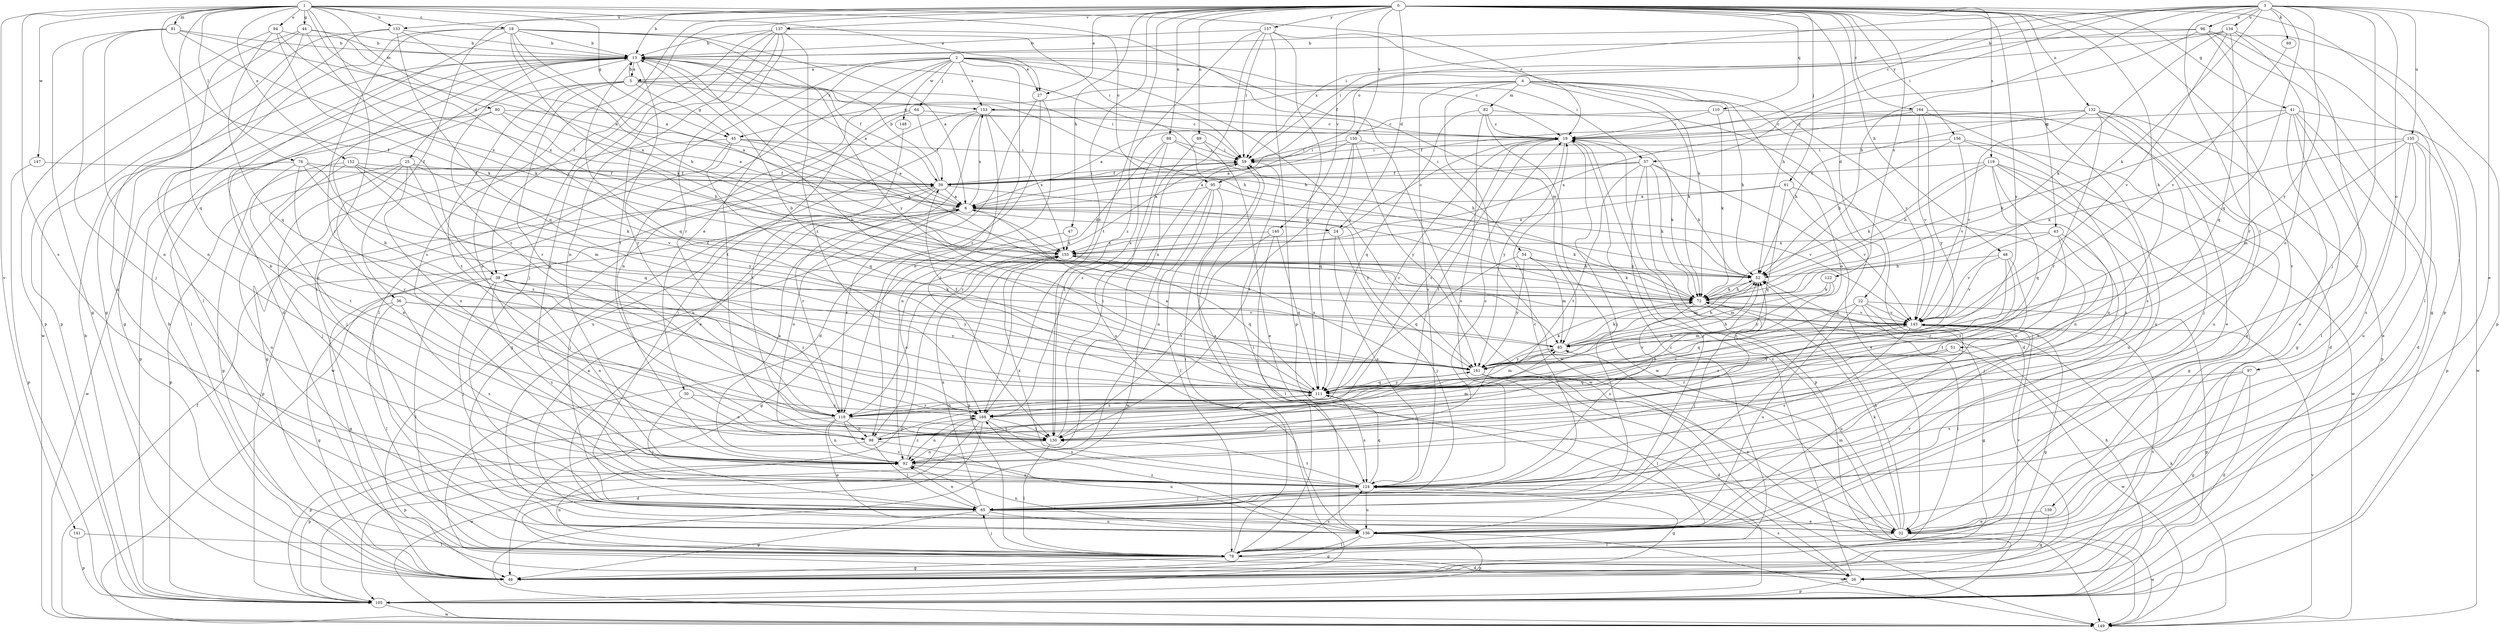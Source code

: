 strict digraph  {
0;
1;
2;
3;
4;
5;
6;
13;
18;
19;
22;
24;
25;
26;
27;
30;
32;
36;
38;
39;
41;
43;
44;
45;
46;
47;
48;
51;
52;
54;
57;
59;
61;
64;
65;
69;
72;
76;
78;
80;
81;
82;
85;
88;
89;
92;
94;
95;
96;
97;
98;
105;
110;
111;
118;
119;
122;
124;
130;
132;
133;
134;
135;
136;
137;
139;
140;
141;
143;
147;
148;
149;
150;
152;
153;
155;
156;
157;
161;
164;
168;
0 -> 13  [label=b];
0 -> 22  [label=d];
0 -> 24  [label=d];
0 -> 27  [label=e];
0 -> 36  [label=f];
0 -> 38  [label=f];
0 -> 41  [label=g];
0 -> 43  [label=g];
0 -> 47  [label=h];
0 -> 48  [label=h];
0 -> 51  [label=h];
0 -> 61  [label=j];
0 -> 88  [label=n];
0 -> 89  [label=n];
0 -> 105  [label=p];
0 -> 110  [label=q];
0 -> 119  [label=s];
0 -> 122  [label=s];
0 -> 124  [label=s];
0 -> 130  [label=t];
0 -> 132  [label=u];
0 -> 133  [label=u];
0 -> 137  [label=v];
0 -> 139  [label=v];
0 -> 140  [label=v];
0 -> 150  [label=x];
0 -> 156  [label=y];
0 -> 157  [label=y];
0 -> 161  [label=y];
0 -> 164  [label=z];
0 -> 168  [label=z];
1 -> 18  [label=c];
1 -> 19  [label=c];
1 -> 27  [label=e];
1 -> 38  [label=f];
1 -> 44  [label=g];
1 -> 45  [label=g];
1 -> 76  [label=l];
1 -> 78  [label=l];
1 -> 80  [label=m];
1 -> 81  [label=m];
1 -> 94  [label=o];
1 -> 95  [label=o];
1 -> 111  [label=q];
1 -> 124  [label=s];
1 -> 133  [label=u];
1 -> 141  [label=v];
1 -> 143  [label=v];
1 -> 147  [label=w];
1 -> 152  [label=x];
2 -> 5  [label=a];
2 -> 19  [label=c];
2 -> 27  [label=e];
2 -> 30  [label=e];
2 -> 54  [label=i];
2 -> 57  [label=i];
2 -> 64  [label=j];
2 -> 78  [label=l];
2 -> 92  [label=n];
2 -> 118  [label=r];
2 -> 130  [label=t];
2 -> 148  [label=w];
2 -> 153  [label=x];
2 -> 161  [label=y];
3 -> 19  [label=c];
3 -> 32  [label=e];
3 -> 52  [label=h];
3 -> 57  [label=i];
3 -> 59  [label=i];
3 -> 65  [label=j];
3 -> 69  [label=k];
3 -> 72  [label=k];
3 -> 95  [label=o];
3 -> 96  [label=o];
3 -> 97  [label=o];
3 -> 111  [label=q];
3 -> 130  [label=t];
3 -> 134  [label=u];
3 -> 135  [label=u];
3 -> 161  [label=y];
4 -> 45  [label=g];
4 -> 52  [label=h];
4 -> 72  [label=k];
4 -> 82  [label=m];
4 -> 98  [label=o];
4 -> 124  [label=s];
4 -> 136  [label=u];
4 -> 143  [label=v];
4 -> 149  [label=w];
4 -> 153  [label=x];
5 -> 13  [label=b];
5 -> 45  [label=g];
5 -> 52  [label=h];
5 -> 59  [label=i];
5 -> 78  [label=l];
5 -> 98  [label=o];
5 -> 118  [label=r];
5 -> 130  [label=t];
5 -> 153  [label=x];
6 -> 24  [label=d];
6 -> 38  [label=f];
6 -> 72  [label=k];
6 -> 98  [label=o];
6 -> 118  [label=r];
6 -> 143  [label=v];
6 -> 153  [label=x];
13 -> 5  [label=a];
13 -> 6  [label=a];
13 -> 25  [label=d];
13 -> 39  [label=f];
13 -> 46  [label=g];
13 -> 85  [label=m];
13 -> 111  [label=q];
13 -> 118  [label=r];
13 -> 168  [label=z];
18 -> 6  [label=a];
18 -> 13  [label=b];
18 -> 26  [label=d];
18 -> 52  [label=h];
18 -> 59  [label=i];
18 -> 72  [label=k];
18 -> 78  [label=l];
18 -> 118  [label=r];
18 -> 155  [label=x];
18 -> 161  [label=y];
19 -> 59  [label=i];
19 -> 65  [label=j];
19 -> 72  [label=k];
19 -> 130  [label=t];
19 -> 161  [label=y];
19 -> 168  [label=z];
22 -> 46  [label=g];
22 -> 78  [label=l];
22 -> 105  [label=p];
22 -> 111  [label=q];
22 -> 136  [label=u];
22 -> 143  [label=v];
24 -> 19  [label=c];
24 -> 65  [label=j];
24 -> 124  [label=s];
24 -> 155  [label=x];
25 -> 39  [label=f];
25 -> 65  [label=j];
25 -> 72  [label=k];
25 -> 92  [label=n];
25 -> 98  [label=o];
25 -> 105  [label=p];
25 -> 168  [label=z];
26 -> 19  [label=c];
26 -> 105  [label=p];
26 -> 124  [label=s];
26 -> 143  [label=v];
27 -> 26  [label=d];
27 -> 98  [label=o];
27 -> 136  [label=u];
30 -> 65  [label=j];
30 -> 98  [label=o];
30 -> 168  [label=z];
32 -> 6  [label=a];
32 -> 19  [label=c];
32 -> 52  [label=h];
32 -> 72  [label=k];
32 -> 78  [label=l];
32 -> 85  [label=m];
32 -> 149  [label=w];
36 -> 46  [label=g];
36 -> 78  [label=l];
36 -> 124  [label=s];
36 -> 143  [label=v];
36 -> 161  [label=y];
38 -> 46  [label=g];
38 -> 65  [label=j];
38 -> 72  [label=k];
38 -> 78  [label=l];
38 -> 92  [label=n];
38 -> 124  [label=s];
38 -> 161  [label=y];
38 -> 168  [label=z];
39 -> 6  [label=a];
39 -> 13  [label=b];
39 -> 59  [label=i];
39 -> 65  [label=j];
39 -> 105  [label=p];
39 -> 118  [label=r];
39 -> 161  [label=y];
41 -> 19  [label=c];
41 -> 26  [label=d];
41 -> 32  [label=e];
41 -> 46  [label=g];
41 -> 72  [label=k];
41 -> 78  [label=l];
41 -> 149  [label=w];
43 -> 65  [label=j];
43 -> 98  [label=o];
43 -> 130  [label=t];
43 -> 143  [label=v];
43 -> 155  [label=x];
44 -> 6  [label=a];
44 -> 13  [label=b];
44 -> 72  [label=k];
44 -> 92  [label=n];
44 -> 105  [label=p];
44 -> 136  [label=u];
45 -> 6  [label=a];
45 -> 46  [label=g];
45 -> 59  [label=i];
45 -> 65  [label=j];
45 -> 111  [label=q];
45 -> 155  [label=x];
46 -> 13  [label=b];
47 -> 46  [label=g];
47 -> 155  [label=x];
48 -> 52  [label=h];
48 -> 118  [label=r];
48 -> 130  [label=t];
48 -> 143  [label=v];
48 -> 168  [label=z];
51 -> 118  [label=r];
51 -> 149  [label=w];
51 -> 161  [label=y];
52 -> 72  [label=k];
52 -> 85  [label=m];
54 -> 52  [label=h];
54 -> 72  [label=k];
54 -> 85  [label=m];
54 -> 111  [label=q];
54 -> 161  [label=y];
57 -> 6  [label=a];
57 -> 32  [label=e];
57 -> 39  [label=f];
57 -> 52  [label=h];
57 -> 65  [label=j];
57 -> 72  [label=k];
57 -> 105  [label=p];
57 -> 130  [label=t];
59 -> 39  [label=f];
59 -> 118  [label=r];
61 -> 6  [label=a];
61 -> 92  [label=n];
61 -> 111  [label=q];
61 -> 143  [label=v];
61 -> 155  [label=x];
64 -> 19  [label=c];
64 -> 39  [label=f];
64 -> 65  [label=j];
64 -> 149  [label=w];
65 -> 19  [label=c];
65 -> 32  [label=e];
65 -> 46  [label=g];
65 -> 92  [label=n];
65 -> 136  [label=u];
65 -> 155  [label=x];
69 -> 143  [label=v];
72 -> 13  [label=b];
72 -> 52  [label=h];
72 -> 65  [label=j];
72 -> 124  [label=s];
72 -> 143  [label=v];
76 -> 39  [label=f];
76 -> 85  [label=m];
76 -> 118  [label=r];
76 -> 130  [label=t];
76 -> 149  [label=w];
76 -> 161  [label=y];
78 -> 19  [label=c];
78 -> 26  [label=d];
78 -> 46  [label=g];
78 -> 59  [label=i];
78 -> 65  [label=j];
78 -> 92  [label=n];
78 -> 124  [label=s];
78 -> 143  [label=v];
78 -> 155  [label=x];
80 -> 6  [label=a];
80 -> 19  [label=c];
80 -> 52  [label=h];
80 -> 98  [label=o];
80 -> 105  [label=p];
81 -> 6  [label=a];
81 -> 13  [label=b];
81 -> 46  [label=g];
81 -> 65  [label=j];
81 -> 92  [label=n];
81 -> 155  [label=x];
82 -> 19  [label=c];
82 -> 26  [label=d];
82 -> 111  [label=q];
82 -> 124  [label=s];
82 -> 149  [label=w];
85 -> 13  [label=b];
85 -> 52  [label=h];
85 -> 72  [label=k];
85 -> 161  [label=y];
88 -> 52  [label=h];
88 -> 59  [label=i];
88 -> 92  [label=n];
88 -> 130  [label=t];
88 -> 136  [label=u];
89 -> 32  [label=e];
89 -> 59  [label=i];
89 -> 168  [label=z];
92 -> 6  [label=a];
92 -> 13  [label=b];
92 -> 19  [label=c];
92 -> 124  [label=s];
92 -> 168  [label=z];
94 -> 13  [label=b];
94 -> 72  [label=k];
94 -> 105  [label=p];
94 -> 111  [label=q];
94 -> 155  [label=x];
95 -> 6  [label=a];
95 -> 78  [label=l];
95 -> 92  [label=n];
95 -> 124  [label=s];
95 -> 143  [label=v];
95 -> 149  [label=w];
96 -> 13  [label=b];
96 -> 46  [label=g];
96 -> 52  [label=h];
96 -> 59  [label=i];
96 -> 78  [label=l];
96 -> 105  [label=p];
96 -> 118  [label=r];
97 -> 26  [label=d];
97 -> 46  [label=g];
97 -> 111  [label=q];
97 -> 124  [label=s];
98 -> 52  [label=h];
98 -> 65  [label=j];
98 -> 85  [label=m];
98 -> 105  [label=p];
98 -> 111  [label=q];
98 -> 136  [label=u];
105 -> 13  [label=b];
105 -> 52  [label=h];
105 -> 59  [label=i];
105 -> 149  [label=w];
110 -> 6  [label=a];
110 -> 19  [label=c];
110 -> 72  [label=k];
110 -> 136  [label=u];
111 -> 6  [label=a];
111 -> 39  [label=f];
111 -> 52  [label=h];
111 -> 85  [label=m];
111 -> 118  [label=r];
111 -> 124  [label=s];
111 -> 143  [label=v];
111 -> 161  [label=y];
111 -> 168  [label=z];
118 -> 32  [label=e];
118 -> 92  [label=n];
118 -> 98  [label=o];
118 -> 105  [label=p];
118 -> 111  [label=q];
118 -> 124  [label=s];
118 -> 130  [label=t];
119 -> 39  [label=f];
119 -> 46  [label=g];
119 -> 52  [label=h];
119 -> 72  [label=k];
119 -> 92  [label=n];
119 -> 111  [label=q];
119 -> 136  [label=u];
119 -> 149  [label=w];
122 -> 72  [label=k];
122 -> 85  [label=m];
122 -> 161  [label=y];
124 -> 46  [label=g];
124 -> 65  [label=j];
124 -> 111  [label=q];
124 -> 130  [label=t];
124 -> 136  [label=u];
124 -> 155  [label=x];
130 -> 59  [label=i];
130 -> 78  [label=l];
130 -> 92  [label=n];
132 -> 19  [label=c];
132 -> 26  [label=d];
132 -> 39  [label=f];
132 -> 52  [label=h];
132 -> 65  [label=j];
132 -> 105  [label=p];
132 -> 118  [label=r];
132 -> 136  [label=u];
132 -> 143  [label=v];
133 -> 13  [label=b];
133 -> 46  [label=g];
133 -> 111  [label=q];
133 -> 149  [label=w];
133 -> 155  [label=x];
134 -> 13  [label=b];
134 -> 39  [label=f];
134 -> 72  [label=k];
134 -> 98  [label=o];
134 -> 111  [label=q];
134 -> 124  [label=s];
134 -> 143  [label=v];
135 -> 32  [label=e];
135 -> 59  [label=i];
135 -> 72  [label=k];
135 -> 85  [label=m];
135 -> 105  [label=p];
135 -> 124  [label=s];
135 -> 136  [label=u];
136 -> 46  [label=g];
136 -> 59  [label=i];
136 -> 78  [label=l];
136 -> 92  [label=n];
136 -> 105  [label=p];
136 -> 143  [label=v];
136 -> 149  [label=w];
136 -> 168  [label=z];
137 -> 13  [label=b];
137 -> 65  [label=j];
137 -> 85  [label=m];
137 -> 92  [label=n];
137 -> 118  [label=r];
137 -> 124  [label=s];
137 -> 130  [label=t];
137 -> 168  [label=z];
139 -> 32  [label=e];
139 -> 46  [label=g];
140 -> 78  [label=l];
140 -> 111  [label=q];
140 -> 130  [label=t];
140 -> 155  [label=x];
141 -> 78  [label=l];
141 -> 105  [label=p];
143 -> 46  [label=g];
143 -> 85  [label=m];
143 -> 124  [label=s];
143 -> 136  [label=u];
143 -> 168  [label=z];
147 -> 39  [label=f];
147 -> 105  [label=p];
148 -> 130  [label=t];
149 -> 39  [label=f];
149 -> 72  [label=k];
149 -> 143  [label=v];
150 -> 6  [label=a];
150 -> 59  [label=i];
150 -> 111  [label=q];
150 -> 130  [label=t];
150 -> 149  [label=w];
150 -> 161  [label=y];
152 -> 39  [label=f];
152 -> 46  [label=g];
152 -> 111  [label=q];
152 -> 136  [label=u];
152 -> 143  [label=v];
152 -> 161  [label=y];
153 -> 19  [label=c];
153 -> 32  [label=e];
153 -> 46  [label=g];
153 -> 130  [label=t];
153 -> 136  [label=u];
153 -> 155  [label=x];
155 -> 52  [label=h];
155 -> 98  [label=o];
155 -> 105  [label=p];
155 -> 111  [label=q];
156 -> 32  [label=e];
156 -> 52  [label=h];
156 -> 59  [label=i];
156 -> 124  [label=s];
156 -> 143  [label=v];
157 -> 13  [label=b];
157 -> 59  [label=i];
157 -> 72  [label=k];
157 -> 92  [label=n];
157 -> 105  [label=p];
157 -> 111  [label=q];
157 -> 168  [label=z];
161 -> 13  [label=b];
161 -> 26  [label=d];
161 -> 32  [label=e];
161 -> 52  [label=h];
161 -> 72  [label=k];
161 -> 78  [label=l];
161 -> 111  [label=q];
161 -> 143  [label=v];
161 -> 155  [label=x];
164 -> 19  [label=c];
164 -> 32  [label=e];
164 -> 124  [label=s];
164 -> 143  [label=v];
164 -> 155  [label=x];
164 -> 161  [label=y];
168 -> 13  [label=b];
168 -> 19  [label=c];
168 -> 26  [label=d];
168 -> 92  [label=n];
168 -> 105  [label=p];
168 -> 124  [label=s];
168 -> 130  [label=t];
168 -> 149  [label=w];
}
